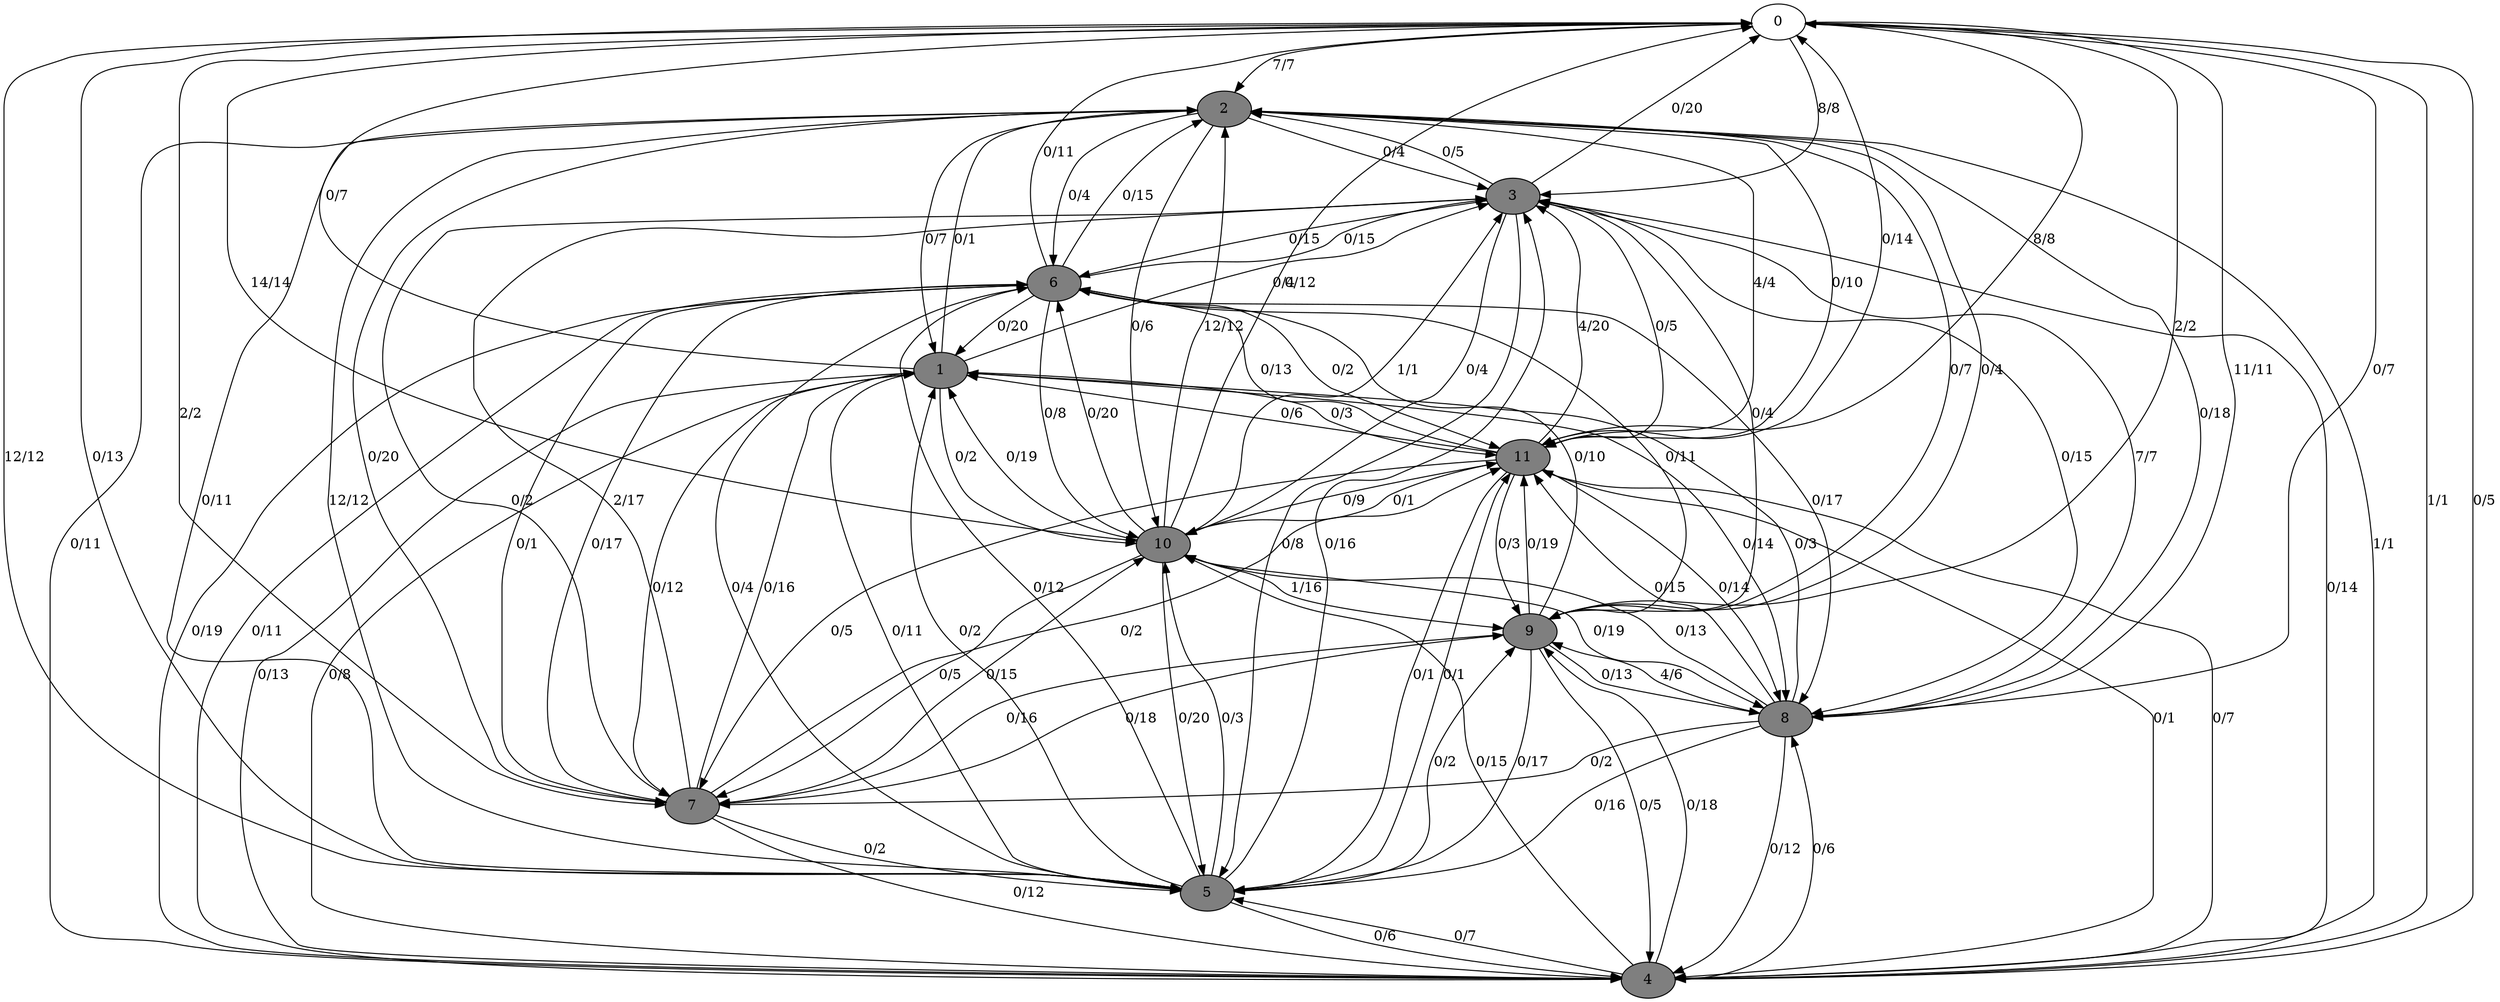 digraph G {
	0[style=filled fillcolor=grey100];
	0->2[label ="7/7"] ;
	0->3[label ="8/8"] ;
	0->4[label ="1/1"] ;
	0->5[label ="12/12"] ;
	0->7[label ="2/2"] ;
	0->8[label ="11/11"] ;
	0->9[label ="2/2"] ;
	0->10[label ="14/14"] ;
	0->11[label ="8/8"] ;
	1[style=filled fillcolor=grey50];
	1->0[label ="0/7"] ;
	1->2[label ="0/1"] ;
	1->3[label ="0/4"] ;
	1->4[label ="0/13"] ;
	1->5[label ="0/11"] ;
	1->7[label ="0/12"] ;
	1->8[label ="0/14"] ;
	1->10[label ="0/2"] ;
	1->11[label ="0/3"] ;
	2[style=filled fillcolor=grey50];
	2->1[label ="0/7"] ;
	2->3[label ="0/4"] ;
	2->4[label ="0/11"] ;
	2->5[label ="0/11"] ;
	2->6[label ="0/4"] ;
	2->7[label ="0/20"] ;
	2->8[label ="0/18"] ;
	2->9[label ="0/7"] ;
	2->10[label ="0/6"] ;
	2->11[label ="0/10"] ;
	3[style=filled fillcolor=grey50];
	3->0[label ="0/20"] ;
	3->2[label ="0/5"] ;
	3->5[label ="0/8"] ;
	3->6[label ="0/15"] ;
	3->7[label ="0/2"] ;
	3->8[label ="0/15"] ;
	3->10[label ="0/4"] ;
	3->11[label ="0/5"] ;
	4[style=filled fillcolor=grey50];
	4->0[label ="0/5"] ;
	4->1[label ="0/8"] ;
	4->2[label ="1/1"] ;
	4->3[label ="0/14"] ;
	4->5[label ="0/7"] ;
	4->6[label ="0/11"] ;
	4->8[label ="0/6"] ;
	4->9[label ="0/18"] ;
	4->10[label ="0/15"] ;
	4->11[label ="0/7"] ;
	5[style=filled fillcolor=grey50];
	5->0[label ="0/13"] ;
	5->1[label ="0/2"] ;
	5->2[label ="12/12"] ;
	5->3[label ="0/16"] ;
	5->4[label ="0/6"] ;
	5->6[label ="0/12"] ;
	5->9[label ="0/2"] ;
	5->10[label ="0/3"] ;
	5->11[label ="0/1"] ;
	6[style=filled fillcolor=grey50];
	6->0[label ="0/11"] ;
	6->1[label ="0/20"] ;
	6->2[label ="0/15"] ;
	6->3[label ="0/15"] ;
	6->4[label ="0/19"] ;
	6->5[label ="0/4"] ;
	6->7[label ="0/1"] ;
	6->8[label ="0/17"] ;
	6->9[label ="0/11"] ;
	6->10[label ="0/8"] ;
	6->11[label ="0/2"] ;
	7[style=filled fillcolor=grey50];
	7->1[label ="0/16"] ;
	7->3[label ="2/17"] ;
	7->4[label ="0/12"] ;
	7->5[label ="0/2"] ;
	7->6[label ="0/17"] ;
	7->9[label ="0/18"] ;
	7->10[label ="0/15"] ;
	7->11[label ="0/2"] ;
	8[style=filled fillcolor=grey50];
	8->0[label ="0/7"] ;
	8->1[label ="0/3"] ;
	8->3[label ="7/7"] ;
	8->4[label ="0/12"] ;
	8->5[label ="0/16"] ;
	8->7[label ="0/2"] ;
	8->9[label ="4/6"] ;
	8->10[label ="0/13"] ;
	8->11[label ="0/15"] ;
	9[style=filled fillcolor=grey50];
	9->2[label ="0/4"] ;
	9->3[label ="0/4"] ;
	9->4[label ="0/5"] ;
	9->5[label ="0/17"] ;
	9->6[label ="0/10"] ;
	9->7[label ="0/16"] ;
	9->8[label ="0/13"] ;
	9->11[label ="0/19"] ;
	10[style=filled fillcolor=grey50];
	10->0[label ="0/12"] ;
	10->1[label ="0/19"] ;
	10->2[label ="12/12"] ;
	10->3[label ="1/1"] ;
	10->5[label ="0/20"] ;
	10->6[label ="0/20"] ;
	10->7[label ="0/5"] ;
	10->8[label ="0/19"] ;
	10->9[label ="1/16"] ;
	10->11[label ="0/1"] ;
	11[style=filled fillcolor=grey50];
	11->0[label ="0/14"] ;
	11->1[label ="0/6"] ;
	11->2[label ="4/4"] ;
	11->3[label ="4/20"] ;
	11->4[label ="0/1"] ;
	11->5[label ="0/1"] ;
	11->6[label ="0/13"] ;
	11->7[label ="0/5"] ;
	11->8[label ="0/14"] ;
	11->9[label ="0/3"] ;
	11->10[label ="0/9"] ;
}
